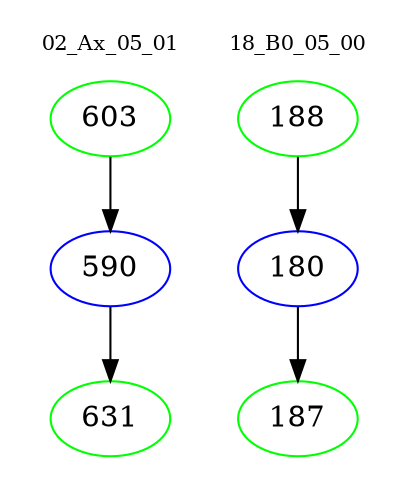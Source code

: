 digraph{
subgraph cluster_0 {
color = white
label = "02_Ax_05_01";
fontsize=10;
T0_603 [label="603", color="green"]
T0_603 -> T0_590 [color="black"]
T0_590 [label="590", color="blue"]
T0_590 -> T0_631 [color="black"]
T0_631 [label="631", color="green"]
}
subgraph cluster_1 {
color = white
label = "18_B0_05_00";
fontsize=10;
T1_188 [label="188", color="green"]
T1_188 -> T1_180 [color="black"]
T1_180 [label="180", color="blue"]
T1_180 -> T1_187 [color="black"]
T1_187 [label="187", color="green"]
}
}

